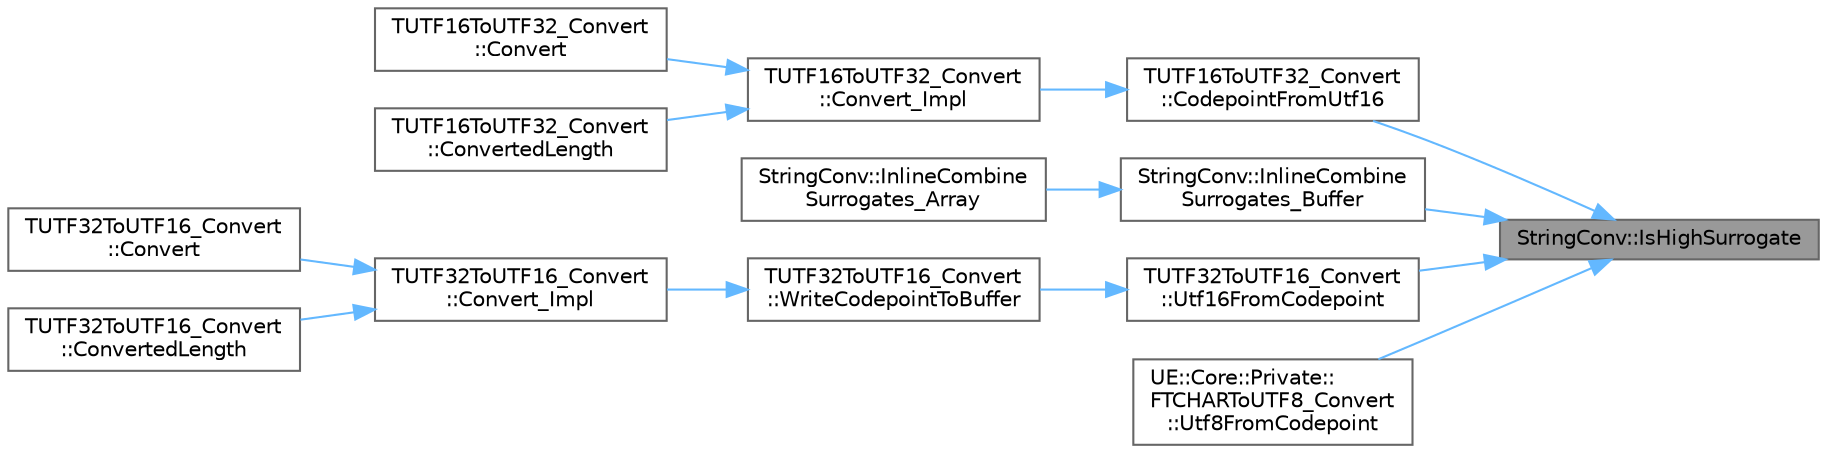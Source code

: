 digraph "StringConv::IsHighSurrogate"
{
 // INTERACTIVE_SVG=YES
 // LATEX_PDF_SIZE
  bgcolor="transparent";
  edge [fontname=Helvetica,fontsize=10,labelfontname=Helvetica,labelfontsize=10];
  node [fontname=Helvetica,fontsize=10,shape=box,height=0.2,width=0.4];
  rankdir="RL";
  Node1 [id="Node000001",label="StringConv::IsHighSurrogate",height=0.2,width=0.4,color="gray40", fillcolor="grey60", style="filled", fontcolor="black",tooltip="Is the provided Codepoint within the range of the high-surrogates?"];
  Node1 -> Node2 [id="edge1_Node000001_Node000002",dir="back",color="steelblue1",style="solid",tooltip=" "];
  Node2 [id="Node000002",label="TUTF16ToUTF32_Convert\l::CodepointFromUtf16",height=0.2,width=0.4,color="grey40", fillcolor="white", style="filled",URL="$da/dd1/classTUTF16ToUTF32__Convert.html#a0bc69aeee3faeaf14f875661f5fb05a9",tooltip=" "];
  Node2 -> Node3 [id="edge2_Node000002_Node000003",dir="back",color="steelblue1",style="solid",tooltip=" "];
  Node3 [id="Node000003",label="TUTF16ToUTF32_Convert\l::Convert_Impl",height=0.2,width=0.4,color="grey40", fillcolor="white", style="filled",URL="$da/dd1/classTUTF16ToUTF32__Convert.html#a6cafd2b90d78ed35d85659994d33fbce",tooltip="Read Source string, converting the data from UTF-16 into UTF-32, and placing these in the Destination..."];
  Node3 -> Node4 [id="edge3_Node000003_Node000004",dir="back",color="steelblue1",style="solid",tooltip=" "];
  Node4 [id="Node000004",label="TUTF16ToUTF32_Convert\l::Convert",height=0.2,width=0.4,color="grey40", fillcolor="white", style="filled",URL="$da/dd1/classTUTF16ToUTF32__Convert.html#a22264e86c40bdde740724c7c53c01325",tooltip="Converts the UTF-16 string to UTF-32."];
  Node3 -> Node5 [id="edge4_Node000003_Node000005",dir="back",color="steelblue1",style="solid",tooltip=" "];
  Node5 [id="Node000005",label="TUTF16ToUTF32_Convert\l::ConvertedLength",height=0.2,width=0.4,color="grey40", fillcolor="white", style="filled",URL="$da/dd1/classTUTF16ToUTF32__Convert.html#ad1379878d4a0469a6eeff0017cb5a802",tooltip="Determines the length of the converted string."];
  Node1 -> Node6 [id="edge5_Node000001_Node000006",dir="back",color="steelblue1",style="solid",tooltip=" "];
  Node6 [id="Node000006",label="StringConv::InlineCombine\lSurrogates_Buffer",height=0.2,width=0.4,color="grey40", fillcolor="white", style="filled",URL="$d5/dbd/namespaceStringConv.html#a11561dfc20a774efccbbeb17fa273475",tooltip="Inline combine any UTF-16 surrogate pairs in the given null-terminated character buffer,..."];
  Node6 -> Node7 [id="edge6_Node000006_Node000007",dir="back",color="steelblue1",style="solid",tooltip=" "];
  Node7 [id="Node000007",label="StringConv::InlineCombine\lSurrogates_Array",height=0.2,width=0.4,color="grey40", fillcolor="white", style="filled",URL="$d5/dbd/namespaceStringConv.html#a255b65a66c8399050886036da13a2f17",tooltip="Inline combine any UTF-16 surrogate pairs in the given null-terminated TCHAR array."];
  Node1 -> Node8 [id="edge7_Node000001_Node000008",dir="back",color="steelblue1",style="solid",tooltip=" "];
  Node8 [id="Node000008",label="TUTF32ToUTF16_Convert\l::Utf16FromCodepoint",height=0.2,width=0.4,color="grey40", fillcolor="white", style="filled",URL="$db/d83/classTUTF32ToUTF16__Convert.html#a71eece60222499e39c338b857313c95e",tooltip="Convert Codepoint into UTF-16 characters."];
  Node8 -> Node9 [id="edge8_Node000008_Node000009",dir="back",color="steelblue1",style="solid",tooltip=" "];
  Node9 [id="Node000009",label="TUTF32ToUTF16_Convert\l::WriteCodepointToBuffer",height=0.2,width=0.4,color="grey40", fillcolor="white", style="filled",URL="$db/d83/classTUTF32ToUTF16__Convert.html#ab02d0ebde86f2de52bde60145ce2f40e",tooltip=" "];
  Node9 -> Node10 [id="edge9_Node000009_Node000010",dir="back",color="steelblue1",style="solid",tooltip=" "];
  Node10 [id="Node000010",label="TUTF32ToUTF16_Convert\l::Convert_Impl",height=0.2,width=0.4,color="grey40", fillcolor="white", style="filled",URL="$db/d83/classTUTF32ToUTF16__Convert.html#aac9b4981d53a6d332066020da8b3762c",tooltip=" "];
  Node10 -> Node11 [id="edge10_Node000010_Node000011",dir="back",color="steelblue1",style="solid",tooltip=" "];
  Node11 [id="Node000011",label="TUTF32ToUTF16_Convert\l::Convert",height=0.2,width=0.4,color="grey40", fillcolor="white", style="filled",URL="$db/d83/classTUTF32ToUTF16__Convert.html#a10f008f05b2228ba32ab7106bde54132",tooltip="Converts the string to the desired format."];
  Node10 -> Node12 [id="edge11_Node000010_Node000012",dir="back",color="steelblue1",style="solid",tooltip=" "];
  Node12 [id="Node000012",label="TUTF32ToUTF16_Convert\l::ConvertedLength",height=0.2,width=0.4,color="grey40", fillcolor="white", style="filled",URL="$db/d83/classTUTF32ToUTF16__Convert.html#a6eff26ecbe91ecdf3de1aa5053539358",tooltip="Determines the length of the converted string."];
  Node1 -> Node13 [id="edge12_Node000001_Node000013",dir="back",color="steelblue1",style="solid",tooltip=" "];
  Node13 [id="Node000013",label="UE::Core::Private::\lFTCHARToUTF8_Convert\l::Utf8FromCodepoint",height=0.2,width=0.4,color="grey40", fillcolor="white", style="filled",URL="$de/dad/classUE_1_1Core_1_1Private_1_1FTCHARToUTF8__Convert.html#a8f23155664f4e04384af5df0eb7e41eb",tooltip="Convert Codepoint into UTF-8 characters."];
}
